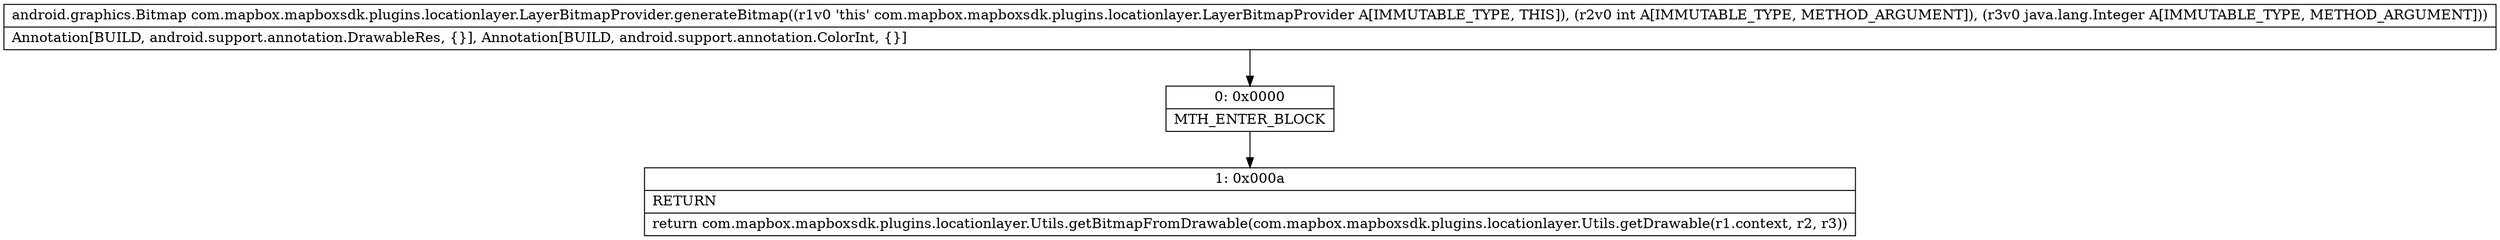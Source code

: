 digraph "CFG forcom.mapbox.mapboxsdk.plugins.locationlayer.LayerBitmapProvider.generateBitmap(ILjava\/lang\/Integer;)Landroid\/graphics\/Bitmap;" {
Node_0 [shape=record,label="{0\:\ 0x0000|MTH_ENTER_BLOCK\l}"];
Node_1 [shape=record,label="{1\:\ 0x000a|RETURN\l|return com.mapbox.mapboxsdk.plugins.locationlayer.Utils.getBitmapFromDrawable(com.mapbox.mapboxsdk.plugins.locationlayer.Utils.getDrawable(r1.context, r2, r3))\l}"];
MethodNode[shape=record,label="{android.graphics.Bitmap com.mapbox.mapboxsdk.plugins.locationlayer.LayerBitmapProvider.generateBitmap((r1v0 'this' com.mapbox.mapboxsdk.plugins.locationlayer.LayerBitmapProvider A[IMMUTABLE_TYPE, THIS]), (r2v0 int A[IMMUTABLE_TYPE, METHOD_ARGUMENT]), (r3v0 java.lang.Integer A[IMMUTABLE_TYPE, METHOD_ARGUMENT]))  | Annotation[BUILD, android.support.annotation.DrawableRes, \{\}], Annotation[BUILD, android.support.annotation.ColorInt, \{\}]\l}"];
MethodNode -> Node_0;
Node_0 -> Node_1;
}

